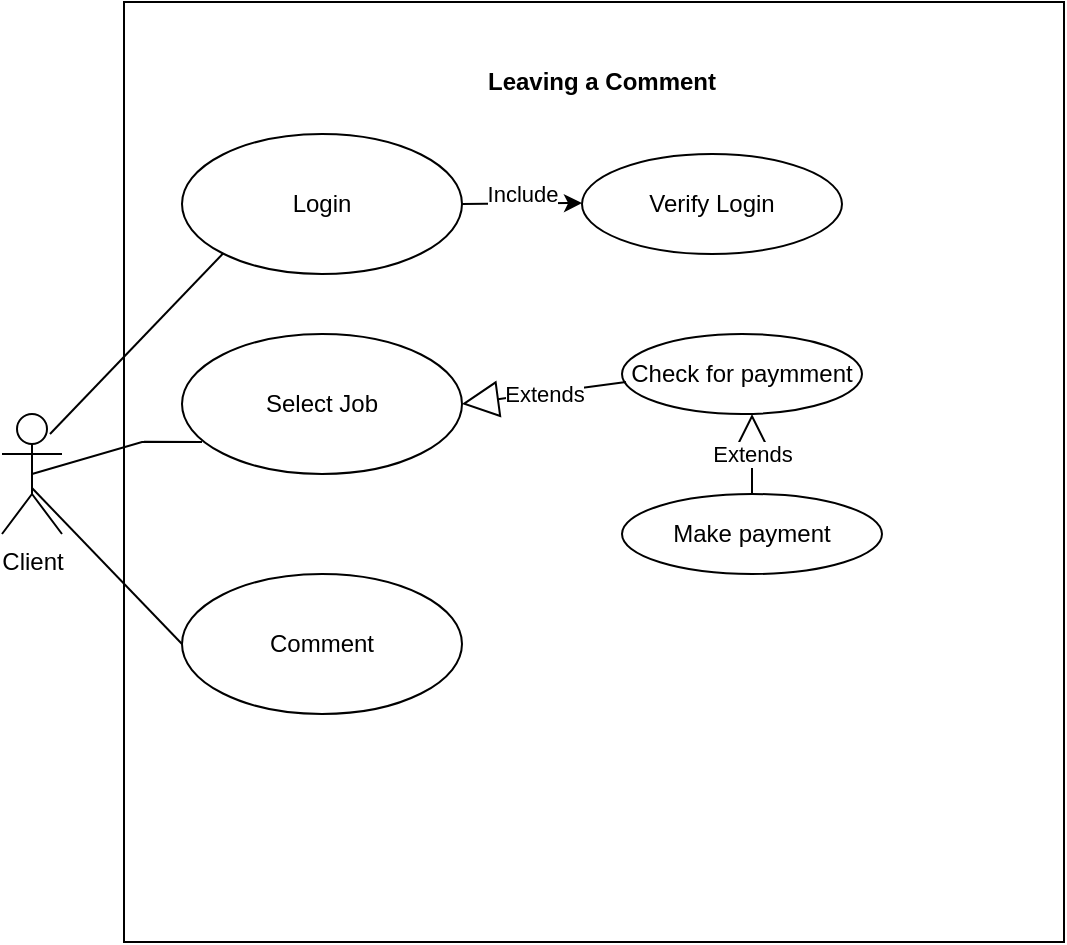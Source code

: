 <mxfile version="15.7.0" type="device"><diagram id="YW3qMxJLdxSO5wkNaIb3" name="Page-1"><mxGraphModel dx="868" dy="507" grid="1" gridSize="10" guides="1" tooltips="1" connect="1" arrows="1" fold="1" page="1" pageScale="1" pageWidth="850" pageHeight="1100" math="0" shadow="0"><root><mxCell id="0"/><mxCell id="1" parent="0"/><mxCell id="zs_Foa7buvBqUON9ok1C-1" value="" style="whiteSpace=wrap;html=1;aspect=fixed;" vertex="1" parent="1"><mxGeometry x="191" y="24" width="470" height="470" as="geometry"/></mxCell><mxCell id="zs_Foa7buvBqUON9ok1C-2" value="Client" style="shape=umlActor;verticalLabelPosition=bottom;verticalAlign=top;html=1;" vertex="1" parent="1"><mxGeometry x="130" y="230" width="30" height="60" as="geometry"/></mxCell><mxCell id="zs_Foa7buvBqUON9ok1C-4" value="Leaving a Comment" style="text;align=center;fontStyle=1;verticalAlign=middle;spacingLeft=3;spacingRight=3;strokeColor=none;rotatable=0;points=[[0,0.5],[1,0.5]];portConstraint=eastwest;" vertex="1" parent="1"><mxGeometry x="390" y="50" width="80" height="26" as="geometry"/></mxCell><mxCell id="zs_Foa7buvBqUON9ok1C-5" value="Login" style="ellipse;whiteSpace=wrap;html=1;" vertex="1" parent="1"><mxGeometry x="220" y="90" width="140" height="70" as="geometry"/></mxCell><mxCell id="zs_Foa7buvBqUON9ok1C-6" value="Select Job" style="ellipse;whiteSpace=wrap;html=1;" vertex="1" parent="1"><mxGeometry x="220" y="190" width="140" height="70" as="geometry"/></mxCell><mxCell id="zs_Foa7buvBqUON9ok1C-7" value="Verify Login" style="ellipse;whiteSpace=wrap;html=1;" vertex="1" parent="1"><mxGeometry x="420" y="100" width="130" height="50" as="geometry"/></mxCell><mxCell id="zs_Foa7buvBqUON9ok1C-8" value="" style="endArrow=classic;html=1;rounded=0;exitX=1;exitY=0.5;exitDx=0;exitDy=0;" edge="1" parent="1" source="zs_Foa7buvBqUON9ok1C-5"><mxGeometry relative="1" as="geometry"><mxPoint x="370" y="124.5" as="sourcePoint"/><mxPoint x="420" y="124.5" as="targetPoint"/><Array as="points"/></mxGeometry></mxCell><mxCell id="zs_Foa7buvBqUON9ok1C-9" value="Include" style="edgeLabel;resizable=0;html=1;align=center;verticalAlign=middle;" connectable="0" vertex="1" parent="zs_Foa7buvBqUON9ok1C-8"><mxGeometry relative="1" as="geometry"><mxPoint y="-5" as="offset"/></mxGeometry></mxCell><mxCell id="zs_Foa7buvBqUON9ok1C-10" value="Check for paymment" style="ellipse;whiteSpace=wrap;html=1;" vertex="1" parent="1"><mxGeometry x="440" y="190" width="120" height="40" as="geometry"/></mxCell><mxCell id="zs_Foa7buvBqUON9ok1C-11" value="Make payment" style="ellipse;whiteSpace=wrap;html=1;" vertex="1" parent="1"><mxGeometry x="440" y="270" width="130" height="40" as="geometry"/></mxCell><mxCell id="zs_Foa7buvBqUON9ok1C-12" value="Extends" style="endArrow=block;endSize=16;endFill=0;html=1;rounded=0;exitX=0.5;exitY=0;exitDx=0;exitDy=0;" edge="1" parent="1" source="zs_Foa7buvBqUON9ok1C-11"><mxGeometry width="160" relative="1" as="geometry"><mxPoint x="455" y="250" as="sourcePoint"/><mxPoint x="505" y="230" as="targetPoint"/></mxGeometry></mxCell><mxCell id="zs_Foa7buvBqUON9ok1C-13" value="Extends" style="endArrow=block;endSize=16;endFill=0;html=1;rounded=0;entryX=1;entryY=0.5;entryDx=0;entryDy=0;" edge="1" parent="1" target="zs_Foa7buvBqUON9ok1C-6"><mxGeometry width="160" relative="1" as="geometry"><mxPoint x="442" y="214" as="sourcePoint"/><mxPoint x="358.842" y="206.341" as="targetPoint"/></mxGeometry></mxCell><mxCell id="zs_Foa7buvBqUON9ok1C-14" value="Comment" style="ellipse;whiteSpace=wrap;html=1;" vertex="1" parent="1"><mxGeometry x="220" y="310" width="140" height="70" as="geometry"/></mxCell><mxCell id="zs_Foa7buvBqUON9ok1C-15" value="" style="endArrow=none;html=1;rounded=0;exitX=1;exitY=0.333;exitDx=0;exitDy=0;exitPerimeter=0;entryX=0;entryY=1;entryDx=0;entryDy=0;" edge="1" parent="1" target="zs_Foa7buvBqUON9ok1C-5"><mxGeometry width="50" height="50" relative="1" as="geometry"><mxPoint x="154" y="240" as="sourcePoint"/><mxPoint x="250" y="146" as="targetPoint"/></mxGeometry></mxCell><mxCell id="zs_Foa7buvBqUON9ok1C-16" value="" style="endArrow=none;html=1;rounded=0;exitX=0.5;exitY=0.5;exitDx=0;exitDy=0;exitPerimeter=0;" edge="1" parent="1" source="zs_Foa7buvBqUON9ok1C-2"><mxGeometry width="50" height="50" relative="1" as="geometry"><mxPoint x="170" y="244" as="sourcePoint"/><mxPoint x="201" y="243.869" as="targetPoint"/><Array as="points"><mxPoint x="200" y="244"/><mxPoint x="230" y="244"/></Array></mxGeometry></mxCell><mxCell id="zs_Foa7buvBqUON9ok1C-17" value="" style="endArrow=none;html=1;rounded=0;exitX=0.5;exitY=0.617;exitDx=0;exitDy=0;exitPerimeter=0;entryX=0;entryY=0.5;entryDx=0;entryDy=0;" edge="1" parent="1" source="zs_Foa7buvBqUON9ok1C-2" target="zs_Foa7buvBqUON9ok1C-14"><mxGeometry width="50" height="50" relative="1" as="geometry"><mxPoint x="370" y="290" as="sourcePoint"/><mxPoint x="420" y="240" as="targetPoint"/></mxGeometry></mxCell></root></mxGraphModel></diagram></mxfile>